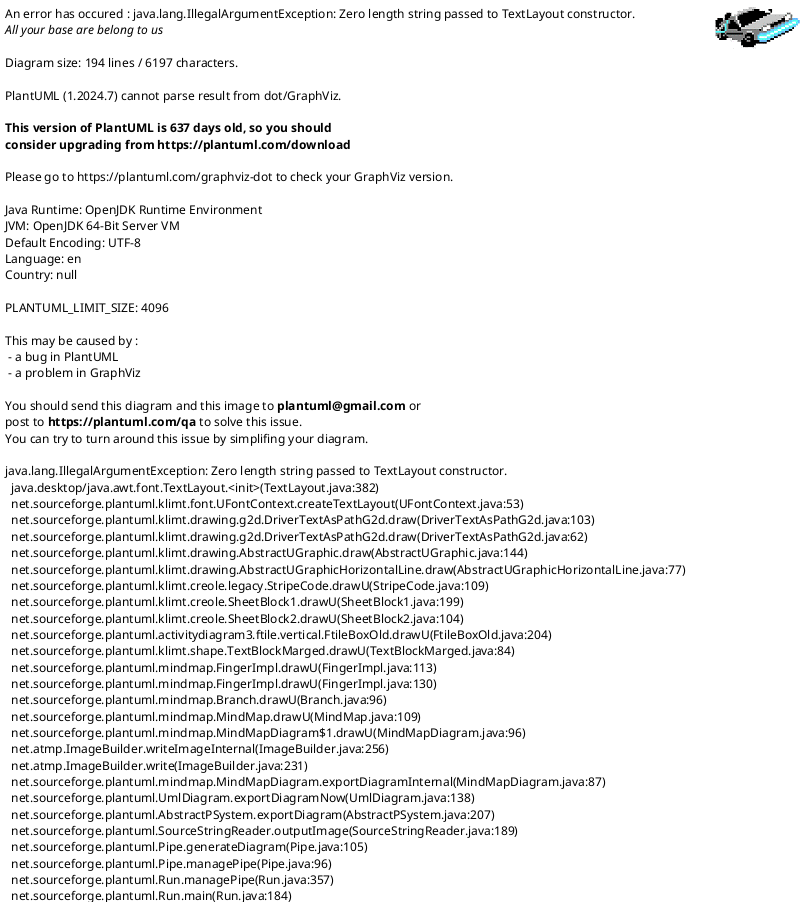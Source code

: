 @startmindmap
scale 850 width
*[#cornflowerblue] (重点内容)[[https://docs.substrate.io/tutorials/get-started/trusted-network/ Add trusted nodes]][[#总览 返回]]
**[#aqua]:About Substrate Consensus:
<code>

The Substrate node template uses a proof of authority consensus model
also referred to as authority round or Aura consensus .
The Aura consensus protocol limits block production to
a rotating list of authorized accounts.
The authorized accounts—authorities—create blocks in
a round robin fashion and are generally considered to be
trusted participants in the network.

This consensus model provides a simple approach to
starting a solo blockchain for a limited number of participants.

In this tutorial, you'll see how to generate the keys
required to authorize a node to participate in the network,
how to configure and share information about the network
with other authorized accounts, and how to launch the network
with an approved set of validators.
</code>;
** Generate your account and keys
***:Key generation options:
<code>

a node-template subcommand
the standalone subkey command-line program
the Polkadot-JS application
third-party key generation utilities.
</code>;
***:Generate local keys using the node template:
<code>

./target/release/node-template key generate --scheme Sr25519 --password-interactive
Type a password for the generated keys.
./target/release/node-template key inspect --password-interactive --scheme Ed25519 "pig giraffe ceiling enter weird liar orange decline behind total despair fly"
Type the password you used to generate the keys.
</code>;
*** Generate a second set of keys
** Create a custom chain specification
***:(Ten Steps)Modify the local chain specification
<code>

./target/release/node-template build-spec --disable-default-bootnode --chain local > customSpec.json
head customSpec.json
tail -n 80 customSpec.json
Modify the name field to identify this chain specification as a custom chain specification.
Modify aura field to specify the nodes
Modify the grandpa field to specify the nodes
</code>;
***[#lightcoral]:customSpec.json
<code>

{
 "name": "Local Testnet",
 "id": "local_testnet",
 "chainType": "Local",
 "bootNodes": [],
 "telemetryEndpoints": null,
 "protocolId": null,
 "properties": null,
 "consensusEngine": null,
 "codeSubstitutes": {},
}
</code>;
***:Add validators
<code>

As you have just seen, you can add and change the authority addresses
in a chain specification by modifying the aura and grandpa sections.

You can use this technique to add as many validators as you like.

Be sure to use unique keys for each validator.
If two validators have the same keys, they produce conflicting blocks.
</code>;
** Modify the aura section to include Sr25519 addresses.
** Modify the grandpa section to include Ed25519 addresses and a voting weight.
**:Convert the chain specification to raw format
<code>

./target/release/node-template
build-spec
--chain=customSpec.json
--raw
--disable-default-bootnode
> customSpecRaw.json
</code>;
**:Share the chain specification with others
<code>

If you are creating a private blockchain network
to share with other participants, ensure that only
one person creates the chain specification and
shares the resulting raw version of that
specification-for example, the customSpecRaw.json file—with
all of the other validators in the network.

Because the Rust compiler produces optimized WebAssembly binaries
that aren't deterministically reproducible, each person who generates
the Wasm runtime produces a slightly different Wasm blob.

To ensure determinism, all participants in the blockchain network
must use exactly the same raw chain specification file
</code>;
**:Prepare to launch the private network
<code>

After you distribute the custom chain specification
to all network participants, you're ready to launch
your own private blockchain.

The steps are similar to the steps you followed
in Start the first blockchain node.

If you follow the steps in this tutorial,
however, you can add multiple computers to your network.

To continue, verify the following:
1. You have generated or collected the account
keys for at least two authority accounts.
2. You have updated your custom chain specification
to include the keys for block production (aura) and
block finalization (grandpa).
3. You have converted your custom chain specification
to raw format and distributed the raw chain specification
to the nodes participating in the private network.
</code>;
**:Start the first node
<code>
./target/release/node-template
  --base-path /tmp/node01
  --chain ./customSpecRaw.json
  --port 30333
  --ws-port 9945
  --rpc-port 9933
  --telemetry-url "wss://telemetry.polkadot.io/submit/ 0"
  --validator
  --rpc-methods Unsafe
  --name MyNode01
  --password-interactive
</code>;
*** --base-path /tmp/node01
*** --chain ./customSpecRaw.json
*** --port 30333
*** --ws-port 9945
*** --rpc-port 9933
*** --telemetry-url "wss://telemetry.polkadot.io/submit/ 0"
*** --validator
*** --rpc-methods Unsafe
*** --name MyNode01
*** --password-interactive
** View information about node operations
** Add keys to the keystore
*** tip: After you start the first node, no blocks are yet produced.
***: For each node:
<code>

Add the aura authority keys to enable block production.
Add the grandpa authority keys to enable block finalization.
</code>;
***: To insert keys into the keystore:
<code>

./target/release/node-template
key insert --base-path /tmp/node01
  --chain customSpecRaw.json
  --scheme Sr25519
  --suri <your-secret-seed>
  --password-interactive
  --key-type aura
</code>;
** Enable other participants to join
*** tip: You can now allow other validators to join the network using the --bootnodes and --validator command-line options.
***:To add a second validator to the private network:
<code>

./target/release/node-template
  --base-path /tmp/node02
  --chain ./customSpecRaw.json
  --port 30334
  --ws-port 9946
  --rpc-port 9934
  --telemetry-url "wss://telemetry.polkadot.io/submit/ 0"
  --validator
  --rpc-methods Unsafe
  --name MyNode02
  --bootnodes
  /ip4/127.0.0.1/tcp/30333/p2p/12D3KooWLmrYDLoNTyTYtRdDyZLWDe1paxzxTw5RgjmHLfzW96SX
  --password-interactive
</code>;
@endmindmap
